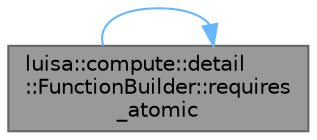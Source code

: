 digraph "luisa::compute::detail::FunctionBuilder::requires_atomic"
{
 // LATEX_PDF_SIZE
  bgcolor="transparent";
  edge [fontname=Helvetica,fontsize=10,labelfontname=Helvetica,labelfontsize=10];
  node [fontname=Helvetica,fontsize=10,shape=box,height=0.2,width=0.4];
  rankdir="LR";
  Node1 [id="Node000001",label="luisa::compute::detail\l::FunctionBuilder::requires\l_atomic",height=0.2,width=0.4,color="gray40", fillcolor="grey60", style="filled", fontcolor="black",tooltip="Return if uses atomic operations"];
  Node1 -> Node1 [id="edge1_Node000001_Node000001",color="steelblue1",style="solid",tooltip=" "];
}
